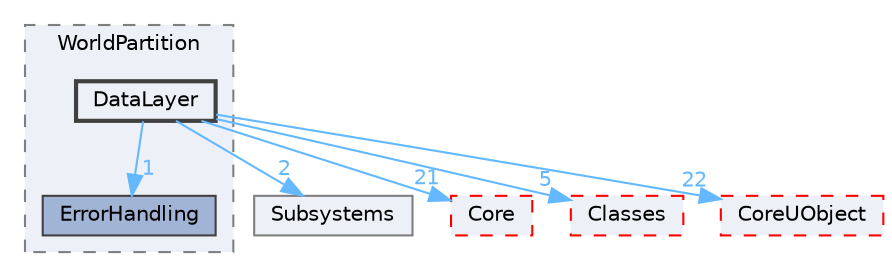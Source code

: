 digraph "DataLayer"
{
 // INTERACTIVE_SVG=YES
 // LATEX_PDF_SIZE
  bgcolor="transparent";
  edge [fontname=Helvetica,fontsize=10,labelfontname=Helvetica,labelfontsize=10];
  node [fontname=Helvetica,fontsize=10,shape=box,height=0.2,width=0.4];
  compound=true
  subgraph clusterdir_4e67b97133d7657ee6894589ad2a7aee {
    graph [ bgcolor="#edf0f7", pencolor="grey50", label="WorldPartition", fontname=Helvetica,fontsize=10 style="filled,dashed", URL="dir_4e67b97133d7657ee6894589ad2a7aee.html",tooltip=""]
  dir_33c03f39c8fb219fe92f8f1f327a3415 [label="ErrorHandling", fillcolor="#a2b4d6", color="grey25", style="filled", URL="dir_33c03f39c8fb219fe92f8f1f327a3415.html",tooltip=""];
  dir_b56e9ce46fbc0b1733c1bec009f4dd58 [label="DataLayer", fillcolor="#edf0f7", color="grey25", style="filled,bold", URL="dir_b56e9ce46fbc0b1733c1bec009f4dd58.html",tooltip=""];
  }
  dir_038a019aac33015d2e114ea0353252e9 [label="Subsystems", fillcolor="#edf0f7", color="grey50", style="filled", URL="dir_038a019aac33015d2e114ea0353252e9.html",tooltip=""];
  dir_0e6cddcc9caa1238c7f3774224afaa45 [label="Core", fillcolor="#edf0f7", color="red", style="filled,dashed", URL="dir_0e6cddcc9caa1238c7f3774224afaa45.html",tooltip=""];
  dir_0ed647eebe6ffcaa496d3842b7cec6ce [label="Classes", fillcolor="#edf0f7", color="red", style="filled,dashed", URL="dir_0ed647eebe6ffcaa496d3842b7cec6ce.html",tooltip=""];
  dir_4c499e5e32e2b4479ad7e552df73eeae [label="CoreUObject", fillcolor="#edf0f7", color="red", style="filled,dashed", URL="dir_4c499e5e32e2b4479ad7e552df73eeae.html",tooltip=""];
  dir_b56e9ce46fbc0b1733c1bec009f4dd58->dir_038a019aac33015d2e114ea0353252e9 [headlabel="2", labeldistance=1.5 headhref="dir_000293_001151.html" href="dir_000293_001151.html" color="steelblue1" fontcolor="steelblue1"];
  dir_b56e9ce46fbc0b1733c1bec009f4dd58->dir_0e6cddcc9caa1238c7f3774224afaa45 [headlabel="21", labeldistance=1.5 headhref="dir_000293_000266.html" href="dir_000293_000266.html" color="steelblue1" fontcolor="steelblue1"];
  dir_b56e9ce46fbc0b1733c1bec009f4dd58->dir_0ed647eebe6ffcaa496d3842b7cec6ce [headlabel="5", labeldistance=1.5 headhref="dir_000293_000193.html" href="dir_000293_000193.html" color="steelblue1" fontcolor="steelblue1"];
  dir_b56e9ce46fbc0b1733c1bec009f4dd58->dir_33c03f39c8fb219fe92f8f1f327a3415 [headlabel="1", labeldistance=1.5 headhref="dir_000293_000372.html" href="dir_000293_000372.html" color="steelblue1" fontcolor="steelblue1"];
  dir_b56e9ce46fbc0b1733c1bec009f4dd58->dir_4c499e5e32e2b4479ad7e552df73eeae [headlabel="22", labeldistance=1.5 headhref="dir_000293_000268.html" href="dir_000293_000268.html" color="steelblue1" fontcolor="steelblue1"];
}
